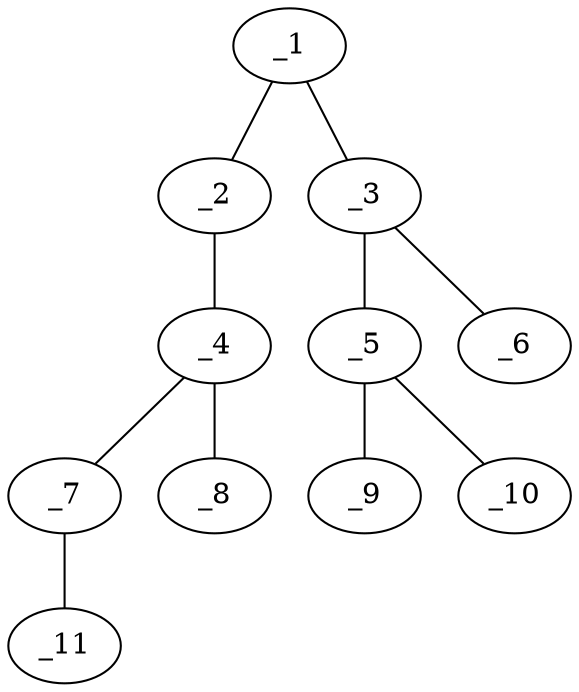 graph molid326172 {
	_1	 [charge=0,
		chem=1,
		symbol="C  ",
		x="5.4641",
		y="0.25"];
	_2	 [charge=0,
		chem=4,
		symbol="N  ",
		x="4.5981",
		y="-0.25"];
	_1 -- _2	 [valence=1];
	_3	 [charge=0,
		chem=1,
		symbol="C  ",
		x="6.3301",
		y="-0.25"];
	_1 -- _3	 [valence=1];
	_4	 [charge=0,
		chem=1,
		symbol="C  ",
		x="3.7321",
		y="0.25"];
	_2 -- _4	 [valence=1];
	_5	 [charge=0,
		chem=1,
		symbol="C  ",
		x="7.1962",
		y="0.25"];
	_3 -- _5	 [valence=1];
	_6	 [charge=0,
		chem=4,
		symbol="N  ",
		x="6.3301",
		y="-1.25"];
	_3 -- _6	 [valence=1];
	_7	 [charge=0,
		chem=1,
		symbol="C  ",
		x="2.866",
		y="-0.25"];
	_4 -- _7	 [valence=1];
	_8	 [charge=0,
		chem=2,
		symbol="O  ",
		x="3.7321",
		y="1.25"];
	_4 -- _8	 [valence=2];
	_9	 [charge=0,
		chem=2,
		symbol="O  ",
		x="8.0622",
		y="-0.25"];
	_5 -- _9	 [valence=2];
	_10	 [charge=0,
		chem=2,
		symbol="O  ",
		x="7.1962",
		y="1.25"];
	_5 -- _10	 [valence=1];
	_11	 [charge=0,
		chem=10,
		symbol="Br ",
		x=2,
		y="0.25"];
	_7 -- _11	 [valence=1];
}
